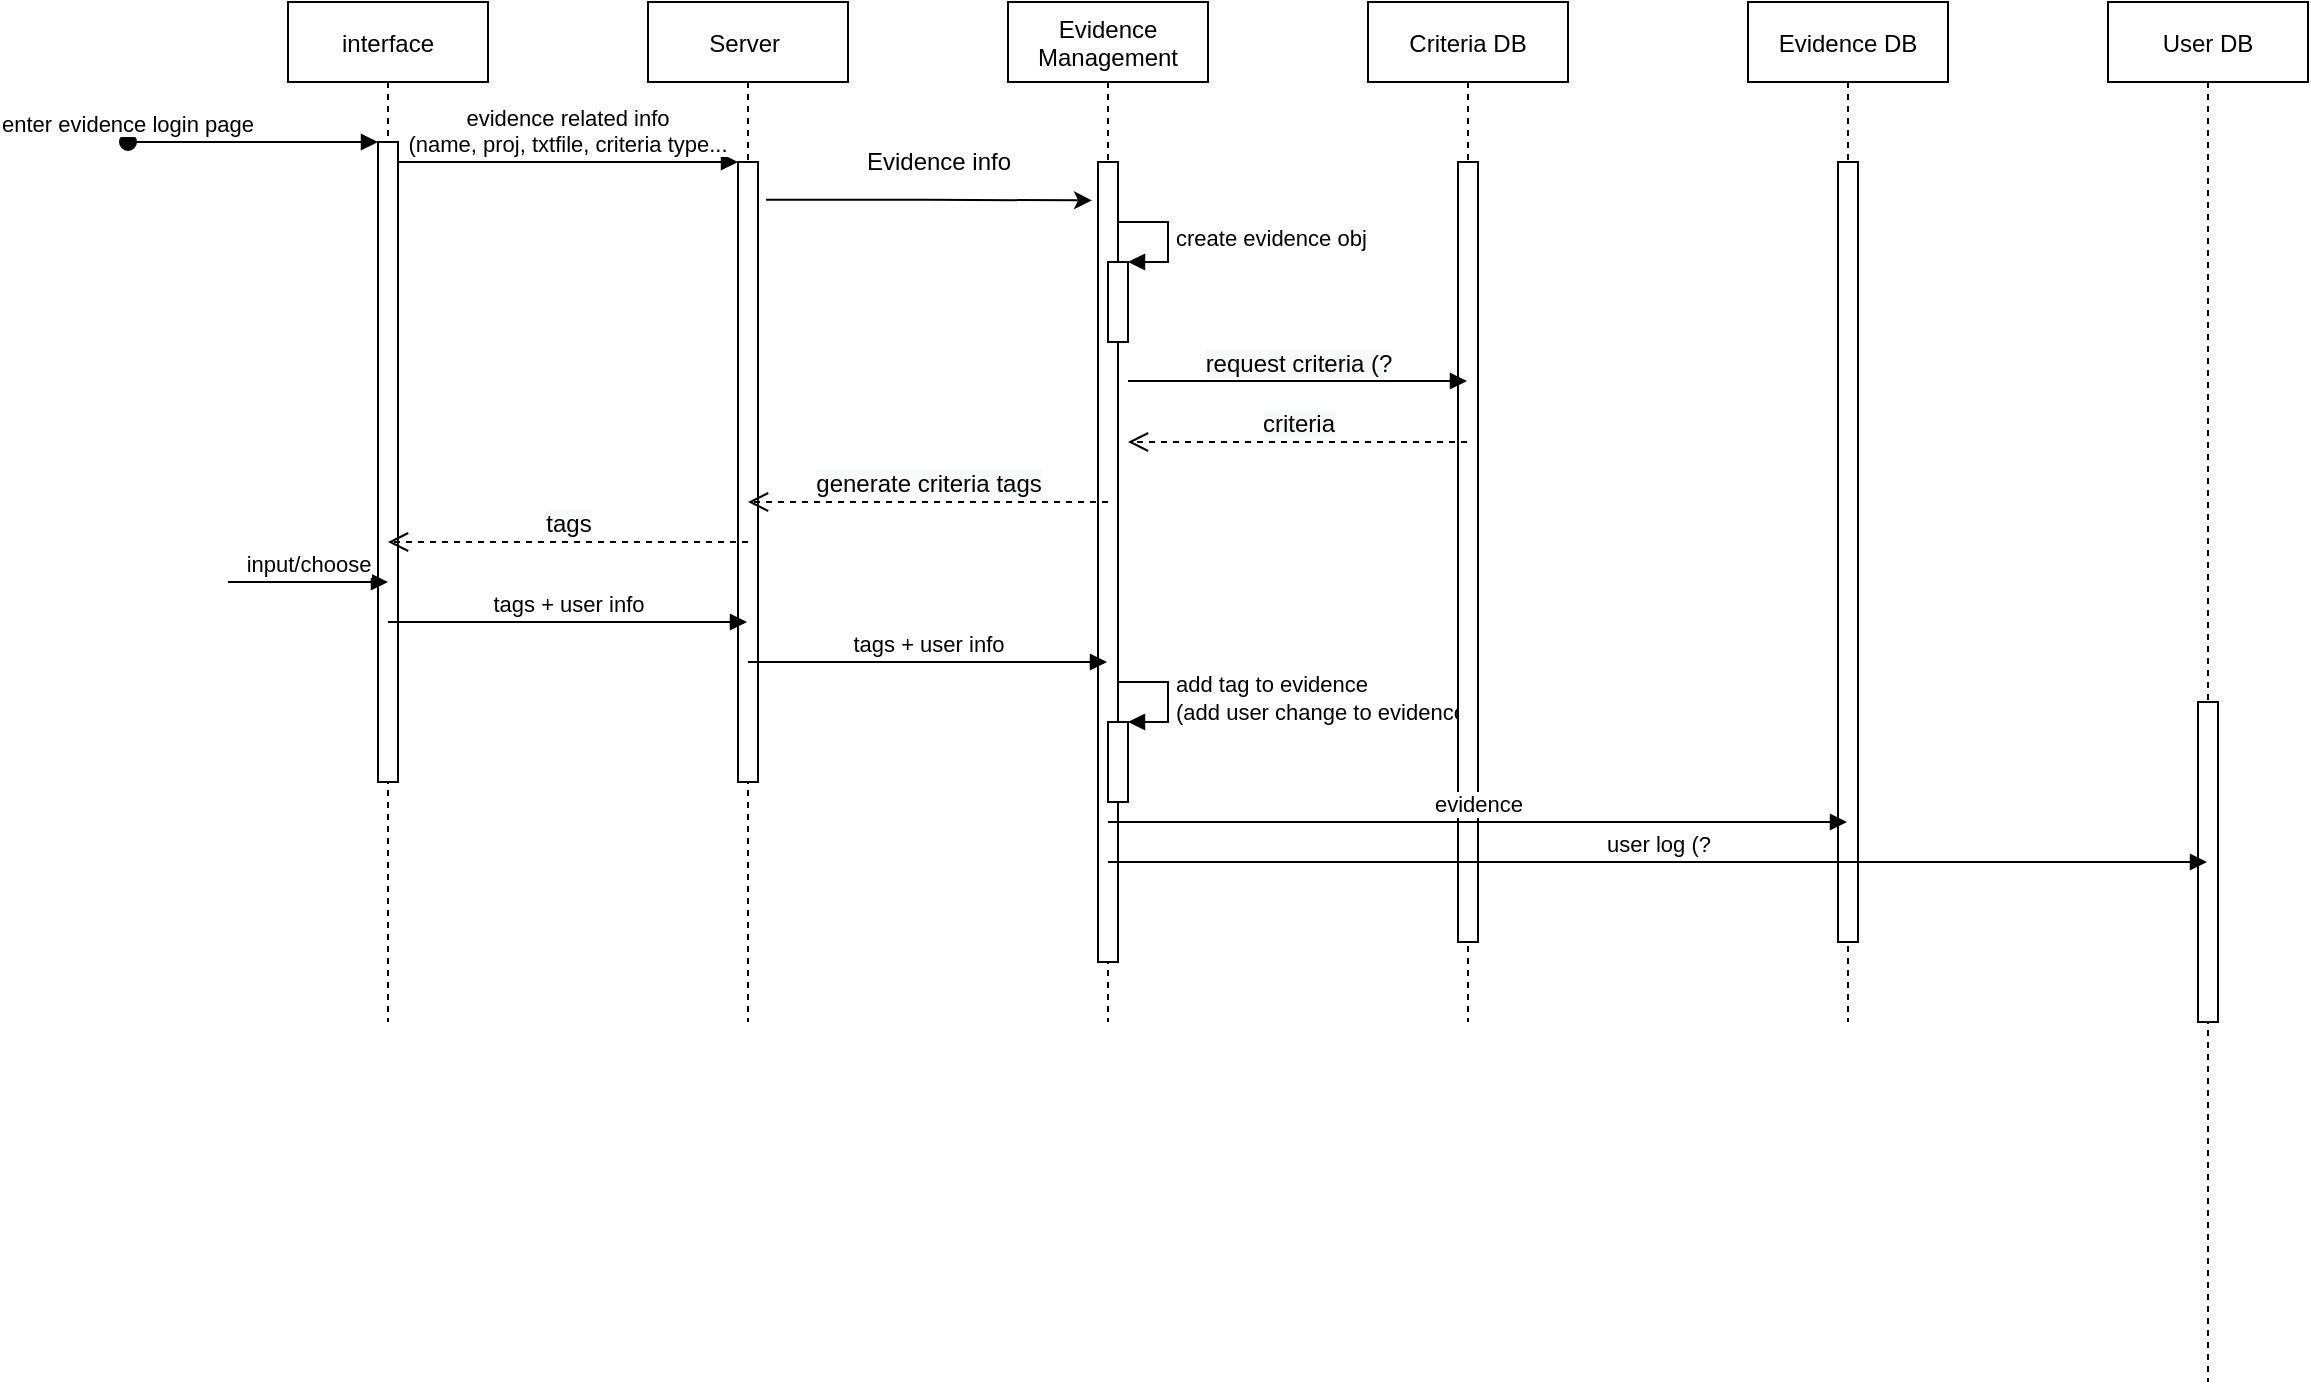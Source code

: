 <mxfile version="14.1.8" type="device" pages="3"><diagram id="kgpKYQtTHZ0yAKxKKP6v" name="upload evidence"><mxGraphModel dx="1022" dy="630" grid="1" gridSize="10" guides="1" tooltips="1" connect="1" arrows="1" fold="1" page="1" pageScale="1" pageWidth="850" pageHeight="1100" math="0" shadow="0"><root><mxCell id="0"/><mxCell id="1" parent="0"/><mxCell id="3nuBFxr9cyL0pnOWT2aG-1" value="interface" style="shape=umlLifeline;perimeter=lifelinePerimeter;container=1;collapsible=0;recursiveResize=0;rounded=0;shadow=0;strokeWidth=1;" parent="1" vertex="1"><mxGeometry x="160" y="80" width="100" height="510" as="geometry"/></mxCell><mxCell id="3nuBFxr9cyL0pnOWT2aG-2" value="" style="points=[];perimeter=orthogonalPerimeter;rounded=0;shadow=0;strokeWidth=1;" parent="3nuBFxr9cyL0pnOWT2aG-1" vertex="1"><mxGeometry x="45" y="70" width="10" height="320" as="geometry"/></mxCell><mxCell id="3nuBFxr9cyL0pnOWT2aG-3" value="enter evidence login page" style="verticalAlign=bottom;startArrow=oval;endArrow=block;startSize=8;shadow=0;strokeWidth=1;" parent="3nuBFxr9cyL0pnOWT2aG-1" target="3nuBFxr9cyL0pnOWT2aG-2" edge="1"><mxGeometry x="-1" relative="1" as="geometry"><mxPoint x="-80" y="70" as="sourcePoint"/><mxPoint as="offset"/></mxGeometry></mxCell><mxCell id="3nuBFxr9cyL0pnOWT2aG-5" value="Server " style="shape=umlLifeline;perimeter=lifelinePerimeter;container=1;collapsible=0;recursiveResize=0;rounded=0;shadow=0;strokeWidth=1;" parent="1" vertex="1"><mxGeometry x="340" y="80" width="100" height="510" as="geometry"/></mxCell><mxCell id="3nuBFxr9cyL0pnOWT2aG-6" value="" style="points=[];perimeter=orthogonalPerimeter;rounded=0;shadow=0;strokeWidth=1;" parent="3nuBFxr9cyL0pnOWT2aG-5" vertex="1"><mxGeometry x="45" y="80" width="10" height="310" as="geometry"/></mxCell><mxCell id="3nuBFxr9cyL0pnOWT2aG-8" value="evidence related info&#10;(name, proj, txtfile, criteria type..." style="verticalAlign=bottom;endArrow=block;entryX=0;entryY=0;shadow=0;strokeWidth=1;" parent="1" source="3nuBFxr9cyL0pnOWT2aG-2" target="3nuBFxr9cyL0pnOWT2aG-6" edge="1"><mxGeometry relative="1" as="geometry"><mxPoint x="315" y="160" as="sourcePoint"/></mxGeometry></mxCell><mxCell id="Chu6q5qkzIZ3R7CjQZR0-1" value="Evidence &#10;Management" style="shape=umlLifeline;perimeter=lifelinePerimeter;container=1;collapsible=0;recursiveResize=0;rounded=0;shadow=0;strokeWidth=1;" vertex="1" parent="1"><mxGeometry x="520" y="80" width="100" height="510" as="geometry"/></mxCell><mxCell id="Chu6q5qkzIZ3R7CjQZR0-2" value="" style="points=[];perimeter=orthogonalPerimeter;rounded=0;shadow=0;strokeWidth=1;" vertex="1" parent="Chu6q5qkzIZ3R7CjQZR0-1"><mxGeometry x="45" y="80" width="10" height="400" as="geometry"/></mxCell><mxCell id="Chu6q5qkzIZ3R7CjQZR0-12" value="" style="html=1;points=[];perimeter=orthogonalPerimeter;" vertex="1" parent="Chu6q5qkzIZ3R7CjQZR0-1"><mxGeometry x="50" y="130" width="10" height="40" as="geometry"/></mxCell><mxCell id="Chu6q5qkzIZ3R7CjQZR0-13" value="create evidence obj" style="edgeStyle=orthogonalEdgeStyle;html=1;align=left;spacingLeft=2;endArrow=block;rounded=0;entryX=1;entryY=0;" edge="1" target="Chu6q5qkzIZ3R7CjQZR0-12" parent="Chu6q5qkzIZ3R7CjQZR0-1"><mxGeometry relative="1" as="geometry"><mxPoint x="55" y="110" as="sourcePoint"/><Array as="points"><mxPoint x="80" y="110"/></Array></mxGeometry></mxCell><mxCell id="Chu6q5qkzIZ3R7CjQZR0-36" value="" style="html=1;points=[];perimeter=orthogonalPerimeter;" vertex="1" parent="Chu6q5qkzIZ3R7CjQZR0-1"><mxGeometry x="50" y="360" width="10" height="40" as="geometry"/></mxCell><mxCell id="Chu6q5qkzIZ3R7CjQZR0-37" value="add tag to evidence&lt;br&gt;(add user change to evidence" style="edgeStyle=orthogonalEdgeStyle;html=1;align=left;spacingLeft=2;endArrow=block;rounded=0;entryX=1;entryY=0;" edge="1" target="Chu6q5qkzIZ3R7CjQZR0-36" parent="Chu6q5qkzIZ3R7CjQZR0-1"><mxGeometry relative="1" as="geometry"><mxPoint x="55" y="340" as="sourcePoint"/><Array as="points"><mxPoint x="80" y="340"/></Array></mxGeometry></mxCell><mxCell id="Chu6q5qkzIZ3R7CjQZR0-3" value="Criteria DB" style="shape=umlLifeline;perimeter=lifelinePerimeter;container=1;collapsible=0;recursiveResize=0;rounded=0;shadow=0;strokeWidth=1;" vertex="1" parent="1"><mxGeometry x="700" y="80" width="100" height="510" as="geometry"/></mxCell><mxCell id="Chu6q5qkzIZ3R7CjQZR0-4" value="" style="points=[];perimeter=orthogonalPerimeter;rounded=0;shadow=0;strokeWidth=1;" vertex="1" parent="Chu6q5qkzIZ3R7CjQZR0-3"><mxGeometry x="45" y="80" width="10" height="390" as="geometry"/></mxCell><mxCell id="Chu6q5qkzIZ3R7CjQZR0-5" value="Evidence DB" style="shape=umlLifeline;perimeter=lifelinePerimeter;container=1;collapsible=0;recursiveResize=0;rounded=0;shadow=0;strokeWidth=1;" vertex="1" parent="1"><mxGeometry x="890" y="80" width="100" height="510" as="geometry"/></mxCell><mxCell id="Chu6q5qkzIZ3R7CjQZR0-6" value="" style="points=[];perimeter=orthogonalPerimeter;rounded=0;shadow=0;strokeWidth=1;" vertex="1" parent="Chu6q5qkzIZ3R7CjQZR0-5"><mxGeometry x="45" y="80" width="10" height="390" as="geometry"/></mxCell><mxCell id="Chu6q5qkzIZ3R7CjQZR0-7" value="User DB" style="shape=umlLifeline;perimeter=lifelinePerimeter;container=1;collapsible=0;recursiveResize=0;rounded=0;shadow=0;strokeWidth=1;" vertex="1" parent="1"><mxGeometry x="1070" y="80" width="100" height="690" as="geometry"/></mxCell><mxCell id="Chu6q5qkzIZ3R7CjQZR0-8" value="" style="points=[];perimeter=orthogonalPerimeter;rounded=0;shadow=0;strokeWidth=1;" vertex="1" parent="Chu6q5qkzIZ3R7CjQZR0-7"><mxGeometry x="45" y="350" width="10" height="160" as="geometry"/></mxCell><mxCell id="Chu6q5qkzIZ3R7CjQZR0-9" style="edgeStyle=orthogonalEdgeStyle;rounded=0;orthogonalLoop=1;jettySize=auto;html=1;entryX=-0.3;entryY=0.048;entryDx=0;entryDy=0;entryPerimeter=0;exitX=1.4;exitY=0.061;exitDx=0;exitDy=0;exitPerimeter=0;" edge="1" parent="1" source="3nuBFxr9cyL0pnOWT2aG-6" target="Chu6q5qkzIZ3R7CjQZR0-2"><mxGeometry relative="1" as="geometry"/></mxCell><mxCell id="Chu6q5qkzIZ3R7CjQZR0-10" value="Evidence info" style="text;html=1;align=center;verticalAlign=middle;resizable=0;points=[];autosize=1;" vertex="1" parent="1"><mxGeometry x="440" y="150" width="90" height="20" as="geometry"/></mxCell><mxCell id="Chu6q5qkzIZ3R7CjQZR0-23" value="&lt;span style=&quot;font-size: 12px ; background-color: rgb(248 , 249 , 250)&quot;&gt;request criteria (?&lt;/span&gt;" style="html=1;verticalAlign=bottom;endArrow=block;" edge="1" parent="1" target="Chu6q5qkzIZ3R7CjQZR0-3"><mxGeometry width="80" relative="1" as="geometry"><mxPoint x="580" y="269.5" as="sourcePoint"/><mxPoint x="660" y="269.5" as="targetPoint"/></mxGeometry></mxCell><mxCell id="Chu6q5qkzIZ3R7CjQZR0-25" value="&lt;span style=&quot;font-size: 12px ; background-color: rgb(248 , 249 , 250)&quot;&gt;criteria&lt;/span&gt;" style="html=1;verticalAlign=bottom;endArrow=open;dashed=1;endSize=8;" edge="1" parent="1" source="Chu6q5qkzIZ3R7CjQZR0-3"><mxGeometry relative="1" as="geometry"><mxPoint x="660" y="300" as="sourcePoint"/><mxPoint x="580" y="300" as="targetPoint"/></mxGeometry></mxCell><mxCell id="Chu6q5qkzIZ3R7CjQZR0-26" value="&lt;span style=&quot;font-size: 12px ; background-color: rgb(248 , 249 , 250)&quot;&gt;generate criteria tags&lt;/span&gt;" style="html=1;verticalAlign=bottom;endArrow=open;dashed=1;endSize=8;" edge="1" parent="1" target="3nuBFxr9cyL0pnOWT2aG-5"><mxGeometry relative="1" as="geometry"><mxPoint x="570" y="330" as="sourcePoint"/><mxPoint x="490" y="330" as="targetPoint"/></mxGeometry></mxCell><mxCell id="Chu6q5qkzIZ3R7CjQZR0-27" value="&lt;span style=&quot;font-size: 12px ; background-color: rgb(248 , 249 , 250)&quot;&gt;tags&lt;/span&gt;" style="html=1;verticalAlign=bottom;endArrow=open;dashed=1;endSize=8;" edge="1" parent="1" target="3nuBFxr9cyL0pnOWT2aG-1"><mxGeometry relative="1" as="geometry"><mxPoint x="390" y="350" as="sourcePoint"/><mxPoint x="310" y="350" as="targetPoint"/></mxGeometry></mxCell><mxCell id="Chu6q5qkzIZ3R7CjQZR0-30" value="input/choose" style="html=1;verticalAlign=bottom;endArrow=block;" edge="1" parent="1"><mxGeometry width="80" relative="1" as="geometry"><mxPoint x="130" y="370" as="sourcePoint"/><mxPoint x="210" y="370" as="targetPoint"/></mxGeometry></mxCell><mxCell id="Chu6q5qkzIZ3R7CjQZR0-31" value="tags + user info" style="html=1;verticalAlign=bottom;endArrow=block;" edge="1" parent="1" target="3nuBFxr9cyL0pnOWT2aG-5"><mxGeometry width="80" relative="1" as="geometry"><mxPoint x="210" y="390" as="sourcePoint"/><mxPoint x="290" y="390" as="targetPoint"/></mxGeometry></mxCell><mxCell id="Chu6q5qkzIZ3R7CjQZR0-32" value="tags + user info" style="html=1;verticalAlign=bottom;endArrow=block;" edge="1" parent="1"><mxGeometry width="80" relative="1" as="geometry"><mxPoint x="390" y="410" as="sourcePoint"/><mxPoint x="569.5" y="410" as="targetPoint"/></mxGeometry></mxCell><mxCell id="Chu6q5qkzIZ3R7CjQZR0-33" value="user log (?" style="html=1;verticalAlign=bottom;endArrow=block;" edge="1" parent="1" target="Chu6q5qkzIZ3R7CjQZR0-7"><mxGeometry width="80" relative="1" as="geometry"><mxPoint x="570" y="510" as="sourcePoint"/><mxPoint x="749.5" y="510" as="targetPoint"/></mxGeometry></mxCell><mxCell id="Chu6q5qkzIZ3R7CjQZR0-34" value="evidence" style="html=1;verticalAlign=bottom;endArrow=block;" edge="1" parent="1" target="Chu6q5qkzIZ3R7CjQZR0-5"><mxGeometry width="80" relative="1" as="geometry"><mxPoint x="570" y="490" as="sourcePoint"/><mxPoint x="749.5" y="490" as="targetPoint"/></mxGeometry></mxCell></root></mxGraphModel></diagram><diagram id="_iFu2s30hvS01OePb49Q" name="search evidence"><mxGraphModel dx="1849" dy="630" grid="1" gridSize="10" guides="1" tooltips="1" connect="1" arrows="1" fold="1" page="1" pageScale="1" pageWidth="827" pageHeight="1169" math="0" shadow="0"><root><mxCell id="wuASH8aYA5412ZGOM2wc-0"/><mxCell id="wuASH8aYA5412ZGOM2wc-1" parent="wuASH8aYA5412ZGOM2wc-0"/><mxCell id="BRwqJagyl4mYFjZETBCT-9" value="alt" style="shape=umlFrame;whiteSpace=wrap;html=1;" vertex="1" parent="wuASH8aYA5412ZGOM2wc-1"><mxGeometry x="-720" y="175" width="680" height="360" as="geometry"/></mxCell><mxCell id="5aNo2SOMFfND74ElUR1d-0" value="interface" style="shape=umlLifeline;perimeter=lifelinePerimeter;container=1;collapsible=0;recursiveResize=0;rounded=0;shadow=0;strokeWidth=1;" vertex="1" parent="wuASH8aYA5412ZGOM2wc-1"><mxGeometry x="-690" y="75" width="100" height="510" as="geometry"/></mxCell><mxCell id="5aNo2SOMFfND74ElUR1d-2" value="enter evidence search" style="verticalAlign=bottom;startArrow=oval;endArrow=block;startSize=8;shadow=0;strokeWidth=1;" edge="1" parent="5aNo2SOMFfND74ElUR1d-0"><mxGeometry x="-1" relative="1" as="geometry"><mxPoint x="-80" y="70" as="sourcePoint"/><mxPoint as="offset"/><mxPoint x="45" y="70" as="targetPoint"/></mxGeometry></mxCell><mxCell id="BRwqJagyl4mYFjZETBCT-2" value="" style="html=1;points=[];perimeter=orthogonalPerimeter;" vertex="1" parent="5aNo2SOMFfND74ElUR1d-0"><mxGeometry x="45" y="70" width="10" height="400" as="geometry"/></mxCell><mxCell id="5aNo2SOMFfND74ElUR1d-4" value="Server " style="shape=umlLifeline;perimeter=lifelinePerimeter;container=1;collapsible=0;recursiveResize=0;rounded=0;shadow=0;strokeWidth=1;" vertex="1" parent="wuASH8aYA5412ZGOM2wc-1"><mxGeometry x="-510" y="75" width="100" height="510" as="geometry"/></mxCell><mxCell id="BRwqJagyl4mYFjZETBCT-1" value="" style="html=1;points=[];perimeter=orthogonalPerimeter;" vertex="1" parent="5aNo2SOMFfND74ElUR1d-4"><mxGeometry x="45" y="80" width="10" height="400" as="geometry"/></mxCell><mxCell id="5aNo2SOMFfND74ElUR1d-8" value="Evidence &#10;Management" style="shape=umlLifeline;perimeter=lifelinePerimeter;container=1;collapsible=0;recursiveResize=0;rounded=0;shadow=0;strokeWidth=1;" vertex="1" parent="wuASH8aYA5412ZGOM2wc-1"><mxGeometry x="-330" y="75" width="100" height="510" as="geometry"/></mxCell><mxCell id="5aNo2SOMFfND74ElUR1d-9" value="" style="points=[];perimeter=orthogonalPerimeter;rounded=0;shadow=0;strokeWidth=1;" vertex="1" parent="5aNo2SOMFfND74ElUR1d-8"><mxGeometry x="45" y="80" width="10" height="400" as="geometry"/></mxCell><mxCell id="5aNo2SOMFfND74ElUR1d-14" value="Evidence DB" style="shape=umlLifeline;perimeter=lifelinePerimeter;container=1;collapsible=0;recursiveResize=0;rounded=0;shadow=0;strokeWidth=1;" vertex="1" parent="wuASH8aYA5412ZGOM2wc-1"><mxGeometry x="-150" y="75" width="100" height="510" as="geometry"/></mxCell><mxCell id="5aNo2SOMFfND74ElUR1d-15" value="" style="points=[];perimeter=orthogonalPerimeter;rounded=0;shadow=0;strokeWidth=1;" vertex="1" parent="5aNo2SOMFfND74ElUR1d-14"><mxGeometry x="45" y="80" width="10" height="390" as="geometry"/></mxCell><mxCell id="BRwqJagyl4mYFjZETBCT-7" value="evidence name/id" style="html=1;verticalAlign=bottom;endArrow=block;" edge="1" parent="wuASH8aYA5412ZGOM2wc-1"><mxGeometry width="80" relative="1" as="geometry"><mxPoint x="-460" y="245" as="sourcePoint"/><mxPoint x="-280.5" y="245" as="targetPoint"/></mxGeometry></mxCell><mxCell id="BRwqJagyl4mYFjZETBCT-8" value="evidence name/id" style="html=1;verticalAlign=bottom;endArrow=block;" edge="1" parent="wuASH8aYA5412ZGOM2wc-1"><mxGeometry width="80" relative="1" as="geometry"><mxPoint x="-280" y="275" as="sourcePoint"/><mxPoint x="-100.5" y="275" as="targetPoint"/></mxGeometry></mxCell><mxCell id="BRwqJagyl4mYFjZETBCT-10" value="evidence name/id" style="html=1;verticalAlign=bottom;endArrow=block;" edge="1" parent="wuASH8aYA5412ZGOM2wc-1"><mxGeometry width="80" relative="1" as="geometry"><mxPoint x="-640" y="215" as="sourcePoint"/><mxPoint x="-460.5" y="215" as="targetPoint"/></mxGeometry></mxCell><mxCell id="BRwqJagyl4mYFjZETBCT-11" value="[if search]" style="text;html=1;align=center;verticalAlign=middle;resizable=0;points=[];autosize=1;" vertex="1" parent="wuASH8aYA5412ZGOM2wc-1"><mxGeometry x="-720" y="205" width="70" height="20" as="geometry"/></mxCell><mxCell id="BRwqJagyl4mYFjZETBCT-12" value="evidence list" style="html=1;verticalAlign=bottom;endArrow=open;dashed=1;endSize=8;" edge="1" parent="wuASH8aYA5412ZGOM2wc-1" source="5aNo2SOMFfND74ElUR1d-15"><mxGeometry relative="1" as="geometry"><mxPoint x="-200" y="315" as="sourcePoint"/><mxPoint x="-280" y="315" as="targetPoint"/></mxGeometry></mxCell><mxCell id="BRwqJagyl4mYFjZETBCT-14" value="evidence list" style="html=1;verticalAlign=bottom;endArrow=open;dashed=1;endSize=8;" edge="1" parent="wuASH8aYA5412ZGOM2wc-1"><mxGeometry relative="1" as="geometry"><mxPoint x="-285" y="329.5" as="sourcePoint"/><mxPoint x="-460" y="329.5" as="targetPoint"/></mxGeometry></mxCell><mxCell id="BRwqJagyl4mYFjZETBCT-15" value="evidence list" style="html=1;verticalAlign=bottom;endArrow=open;dashed=1;endSize=8;" edge="1" parent="wuASH8aYA5412ZGOM2wc-1"><mxGeometry relative="1" as="geometry"><mxPoint x="-465" y="345" as="sourcePoint"/><mxPoint x="-640" y="345" as="targetPoint"/></mxGeometry></mxCell><mxCell id="BRwqJagyl4mYFjZETBCT-16" value="[if filter]" style="text;html=1;align=center;verticalAlign=middle;resizable=0;points=[];autosize=1;" vertex="1" parent="wuASH8aYA5412ZGOM2wc-1"><mxGeometry x="-710" y="375" width="50" height="20" as="geometry"/></mxCell><mxCell id="BRwqJagyl4mYFjZETBCT-17" value="proj name/evidence tag" style="html=1;verticalAlign=bottom;endArrow=block;" edge="1" parent="wuASH8aYA5412ZGOM2wc-1"><mxGeometry width="80" relative="1" as="geometry"><mxPoint x="-640" y="405" as="sourcePoint"/><mxPoint x="-460.5" y="405" as="targetPoint"/></mxGeometry></mxCell></root></mxGraphModel></diagram><diagram id="suUDvATB6HfSdNQ6is6m" name="change evidence tag"><mxGraphModel dx="1849" dy="630" grid="1" gridSize="10" guides="1" tooltips="1" connect="1" arrows="1" fold="1" page="1" pageScale="1" pageWidth="827" pageHeight="1169" math="0" shadow="0"><root><mxCell id="l8mqnZiydX529uovDn0Y-0"/><mxCell id="l8mqnZiydX529uovDn0Y-1" parent="l8mqnZiydX529uovDn0Y-0"/><mxCell id="dWfK1N7uSgr8t0J6E4ht-0" value="interface" style="shape=umlLifeline;perimeter=lifelinePerimeter;container=1;collapsible=0;recursiveResize=0;rounded=0;shadow=0;strokeWidth=1;" vertex="1" parent="l8mqnZiydX529uovDn0Y-1"><mxGeometry x="-660" y="80" width="100" height="510" as="geometry"/></mxCell><mxCell id="dWfK1N7uSgr8t0J6E4ht-1" value="" style="points=[];perimeter=orthogonalPerimeter;rounded=0;shadow=0;strokeWidth=1;" vertex="1" parent="dWfK1N7uSgr8t0J6E4ht-0"><mxGeometry x="45" y="70" width="10" height="320" as="geometry"/></mxCell><mxCell id="dWfK1N7uSgr8t0J6E4ht-2" value="enter evidence detail page&#10;click edit evidence" style="verticalAlign=bottom;startArrow=oval;endArrow=block;startSize=8;shadow=0;strokeWidth=1;" edge="1" parent="dWfK1N7uSgr8t0J6E4ht-0" target="dWfK1N7uSgr8t0J6E4ht-1"><mxGeometry x="-1" relative="1" as="geometry"><mxPoint x="-80" y="70" as="sourcePoint"/><mxPoint as="offset"/></mxGeometry></mxCell><mxCell id="dWfK1N7uSgr8t0J6E4ht-4" value="Server " style="shape=umlLifeline;perimeter=lifelinePerimeter;container=1;collapsible=0;recursiveResize=0;rounded=0;shadow=0;strokeWidth=1;" vertex="1" parent="l8mqnZiydX529uovDn0Y-1"><mxGeometry x="-480" y="80" width="100" height="510" as="geometry"/></mxCell><mxCell id="dWfK1N7uSgr8t0J6E4ht-5" value="" style="points=[];perimeter=orthogonalPerimeter;rounded=0;shadow=0;strokeWidth=1;" vertex="1" parent="dWfK1N7uSgr8t0J6E4ht-4"><mxGeometry x="45" y="80" width="10" height="310" as="geometry"/></mxCell><mxCell id="dWfK1N7uSgr8t0J6E4ht-6" value="req with evidence info(id?" style="verticalAlign=bottom;endArrow=block;entryX=0;entryY=0;shadow=0;strokeWidth=1;" edge="1" parent="l8mqnZiydX529uovDn0Y-1" source="dWfK1N7uSgr8t0J6E4ht-1" target="dWfK1N7uSgr8t0J6E4ht-5"><mxGeometry relative="1" as="geometry"><mxPoint x="-505" y="160" as="sourcePoint"/></mxGeometry></mxCell><mxCell id="dWfK1N7uSgr8t0J6E4ht-8" value="Evidence &#10;Management" style="shape=umlLifeline;perimeter=lifelinePerimeter;container=1;collapsible=0;recursiveResize=0;rounded=0;shadow=0;strokeWidth=1;" vertex="1" parent="l8mqnZiydX529uovDn0Y-1"><mxGeometry x="-300" y="80" width="100" height="510" as="geometry"/></mxCell><mxCell id="dWfK1N7uSgr8t0J6E4ht-9" value="" style="points=[];perimeter=orthogonalPerimeter;rounded=0;shadow=0;strokeWidth=1;" vertex="1" parent="dWfK1N7uSgr8t0J6E4ht-8"><mxGeometry x="45" y="80" width="10" height="400" as="geometry"/></mxCell><mxCell id="dWfK1N7uSgr8t0J6E4ht-12" value="" style="html=1;points=[];perimeter=orthogonalPerimeter;" vertex="1" parent="dWfK1N7uSgr8t0J6E4ht-8"><mxGeometry x="50" y="360" width="10" height="40" as="geometry"/></mxCell><mxCell id="dWfK1N7uSgr8t0J6E4ht-13" value="change tag" style="edgeStyle=orthogonalEdgeStyle;html=1;align=left;spacingLeft=2;endArrow=block;rounded=0;entryX=1;entryY=0;" edge="1" parent="dWfK1N7uSgr8t0J6E4ht-8" target="dWfK1N7uSgr8t0J6E4ht-12"><mxGeometry relative="1" as="geometry"><mxPoint x="55" y="340" as="sourcePoint"/><Array as="points"><mxPoint x="80" y="340"/></Array></mxGeometry></mxCell><mxCell id="dWfK1N7uSgr8t0J6E4ht-14" value="Criteria DB" style="shape=umlLifeline;perimeter=lifelinePerimeter;container=1;collapsible=0;recursiveResize=0;rounded=0;shadow=0;strokeWidth=1;" vertex="1" parent="l8mqnZiydX529uovDn0Y-1"><mxGeometry x="-120" y="80" width="100" height="510" as="geometry"/></mxCell><mxCell id="dWfK1N7uSgr8t0J6E4ht-15" value="" style="points=[];perimeter=orthogonalPerimeter;rounded=0;shadow=0;strokeWidth=1;" vertex="1" parent="dWfK1N7uSgr8t0J6E4ht-14"><mxGeometry x="45" y="80" width="10" height="390" as="geometry"/></mxCell><mxCell id="dWfK1N7uSgr8t0J6E4ht-16" value="Evidence DB" style="shape=umlLifeline;perimeter=lifelinePerimeter;container=1;collapsible=0;recursiveResize=0;rounded=0;shadow=0;strokeWidth=1;" vertex="1" parent="l8mqnZiydX529uovDn0Y-1"><mxGeometry x="70" y="80" width="100" height="510" as="geometry"/></mxCell><mxCell id="dWfK1N7uSgr8t0J6E4ht-17" value="" style="points=[];perimeter=orthogonalPerimeter;rounded=0;shadow=0;strokeWidth=1;" vertex="1" parent="dWfK1N7uSgr8t0J6E4ht-16"><mxGeometry x="45" y="80" width="10" height="390" as="geometry"/></mxCell><mxCell id="dWfK1N7uSgr8t0J6E4ht-18" value="User DB" style="shape=umlLifeline;perimeter=lifelinePerimeter;container=1;collapsible=0;recursiveResize=0;rounded=0;shadow=0;strokeWidth=1;" vertex="1" parent="l8mqnZiydX529uovDn0Y-1"><mxGeometry x="250" y="80" width="100" height="690" as="geometry"/></mxCell><mxCell id="dWfK1N7uSgr8t0J6E4ht-19" value="" style="points=[];perimeter=orthogonalPerimeter;rounded=0;shadow=0;strokeWidth=1;" vertex="1" parent="dWfK1N7uSgr8t0J6E4ht-18"><mxGeometry x="45" y="350" width="10" height="160" as="geometry"/></mxCell><mxCell id="dWfK1N7uSgr8t0J6E4ht-20" style="edgeStyle=orthogonalEdgeStyle;rounded=0;orthogonalLoop=1;jettySize=auto;html=1;entryX=-0.3;entryY=0.048;entryDx=0;entryDy=0;entryPerimeter=0;exitX=1.4;exitY=0.061;exitDx=0;exitDy=0;exitPerimeter=0;" edge="1" parent="l8mqnZiydX529uovDn0Y-1" source="dWfK1N7uSgr8t0J6E4ht-5" target="dWfK1N7uSgr8t0J6E4ht-9"><mxGeometry relative="1" as="geometry"/></mxCell><mxCell id="dWfK1N7uSgr8t0J6E4ht-21" value="req" style="text;html=1;align=center;verticalAlign=middle;resizable=0;points=[];autosize=1;" vertex="1" parent="l8mqnZiydX529uovDn0Y-1"><mxGeometry x="-350" y="160" width="30" height="20" as="geometry"/></mxCell><mxCell id="dWfK1N7uSgr8t0J6E4ht-22" value="&lt;span style=&quot;font-size: 12px ; background-color: rgb(248 , 249 , 250)&quot;&gt;request criteria (?&lt;/span&gt;" style="html=1;verticalAlign=bottom;endArrow=block;" edge="1" parent="l8mqnZiydX529uovDn0Y-1" target="dWfK1N7uSgr8t0J6E4ht-14"><mxGeometry width="80" relative="1" as="geometry"><mxPoint x="-240" y="269.5" as="sourcePoint"/><mxPoint x="-160" y="269.5" as="targetPoint"/></mxGeometry></mxCell><mxCell id="dWfK1N7uSgr8t0J6E4ht-23" value="&lt;span style=&quot;font-size: 12px ; background-color: rgb(248 , 249 , 250)&quot;&gt;criteria&lt;/span&gt;" style="html=1;verticalAlign=bottom;endArrow=open;dashed=1;endSize=8;" edge="1" parent="l8mqnZiydX529uovDn0Y-1" source="dWfK1N7uSgr8t0J6E4ht-14"><mxGeometry relative="1" as="geometry"><mxPoint x="-160" y="300" as="sourcePoint"/><mxPoint x="-240" y="300" as="targetPoint"/></mxGeometry></mxCell><mxCell id="dWfK1N7uSgr8t0J6E4ht-24" value="&lt;span style=&quot;font-size: 12px ; background-color: rgb(248 , 249 , 250)&quot;&gt;generate criteria tags&lt;/span&gt;" style="html=1;verticalAlign=bottom;endArrow=open;dashed=1;endSize=8;" edge="1" parent="l8mqnZiydX529uovDn0Y-1" target="dWfK1N7uSgr8t0J6E4ht-4"><mxGeometry relative="1" as="geometry"><mxPoint x="-250" y="330" as="sourcePoint"/><mxPoint x="-330" y="330" as="targetPoint"/></mxGeometry></mxCell><mxCell id="dWfK1N7uSgr8t0J6E4ht-25" value="&lt;span style=&quot;font-size: 12px ; background-color: rgb(248 , 249 , 250)&quot;&gt;tags&lt;/span&gt;" style="html=1;verticalAlign=bottom;endArrow=open;dashed=1;endSize=8;" edge="1" parent="l8mqnZiydX529uovDn0Y-1" target="dWfK1N7uSgr8t0J6E4ht-0"><mxGeometry relative="1" as="geometry"><mxPoint x="-430" y="350" as="sourcePoint"/><mxPoint x="-510" y="350" as="targetPoint"/></mxGeometry></mxCell><mxCell id="dWfK1N7uSgr8t0J6E4ht-26" value="input/choose" style="html=1;verticalAlign=bottom;endArrow=block;" edge="1" parent="l8mqnZiydX529uovDn0Y-1"><mxGeometry width="80" relative="1" as="geometry"><mxPoint x="-690" y="370" as="sourcePoint"/><mxPoint x="-610" y="370" as="targetPoint"/></mxGeometry></mxCell><mxCell id="dWfK1N7uSgr8t0J6E4ht-27" value="tags + user info" style="html=1;verticalAlign=bottom;endArrow=block;" edge="1" parent="l8mqnZiydX529uovDn0Y-1" target="dWfK1N7uSgr8t0J6E4ht-4"><mxGeometry width="80" relative="1" as="geometry"><mxPoint x="-610" y="390" as="sourcePoint"/><mxPoint x="-530" y="390" as="targetPoint"/></mxGeometry></mxCell><mxCell id="dWfK1N7uSgr8t0J6E4ht-28" value="tags + user info" style="html=1;verticalAlign=bottom;endArrow=block;" edge="1" parent="l8mqnZiydX529uovDn0Y-1"><mxGeometry width="80" relative="1" as="geometry"><mxPoint x="-430" y="410" as="sourcePoint"/><mxPoint x="-250.5" y="410" as="targetPoint"/></mxGeometry></mxCell><mxCell id="dWfK1N7uSgr8t0J6E4ht-29" value="user log (?" style="html=1;verticalAlign=bottom;endArrow=block;" edge="1" parent="l8mqnZiydX529uovDn0Y-1" target="dWfK1N7uSgr8t0J6E4ht-18"><mxGeometry width="80" relative="1" as="geometry"><mxPoint x="-250" y="510" as="sourcePoint"/><mxPoint x="-70.5" y="510" as="targetPoint"/></mxGeometry></mxCell><mxCell id="dWfK1N7uSgr8t0J6E4ht-30" value="evidence" style="html=1;verticalAlign=bottom;endArrow=block;" edge="1" parent="l8mqnZiydX529uovDn0Y-1" target="dWfK1N7uSgr8t0J6E4ht-16"><mxGeometry width="80" relative="1" as="geometry"><mxPoint x="-250" y="490" as="sourcePoint"/><mxPoint x="-70.5" y="490" as="targetPoint"/></mxGeometry></mxCell><mxCell id="dWfK1N7uSgr8t0J6E4ht-34" value="evidence info" style="html=1;verticalAlign=bottom;endArrow=block;" edge="1" parent="l8mqnZiydX529uovDn0Y-1" target="dWfK1N7uSgr8t0J6E4ht-16"><mxGeometry width="80" relative="1" as="geometry"><mxPoint x="-250" y="200" as="sourcePoint"/><mxPoint x="-70.5" y="200" as="targetPoint"/></mxGeometry></mxCell><mxCell id="MFP47jqLEKeTWayn6dvm-0" value="evidence" style="html=1;verticalAlign=bottom;endArrow=open;dashed=1;endSize=8;" edge="1" parent="l8mqnZiydX529uovDn0Y-1" source="dWfK1N7uSgr8t0J6E4ht-16"><mxGeometry relative="1" as="geometry"><mxPoint x="-170" y="230" as="sourcePoint"/><mxPoint x="-250" y="230" as="targetPoint"/></mxGeometry></mxCell></root></mxGraphModel></diagram></mxfile>